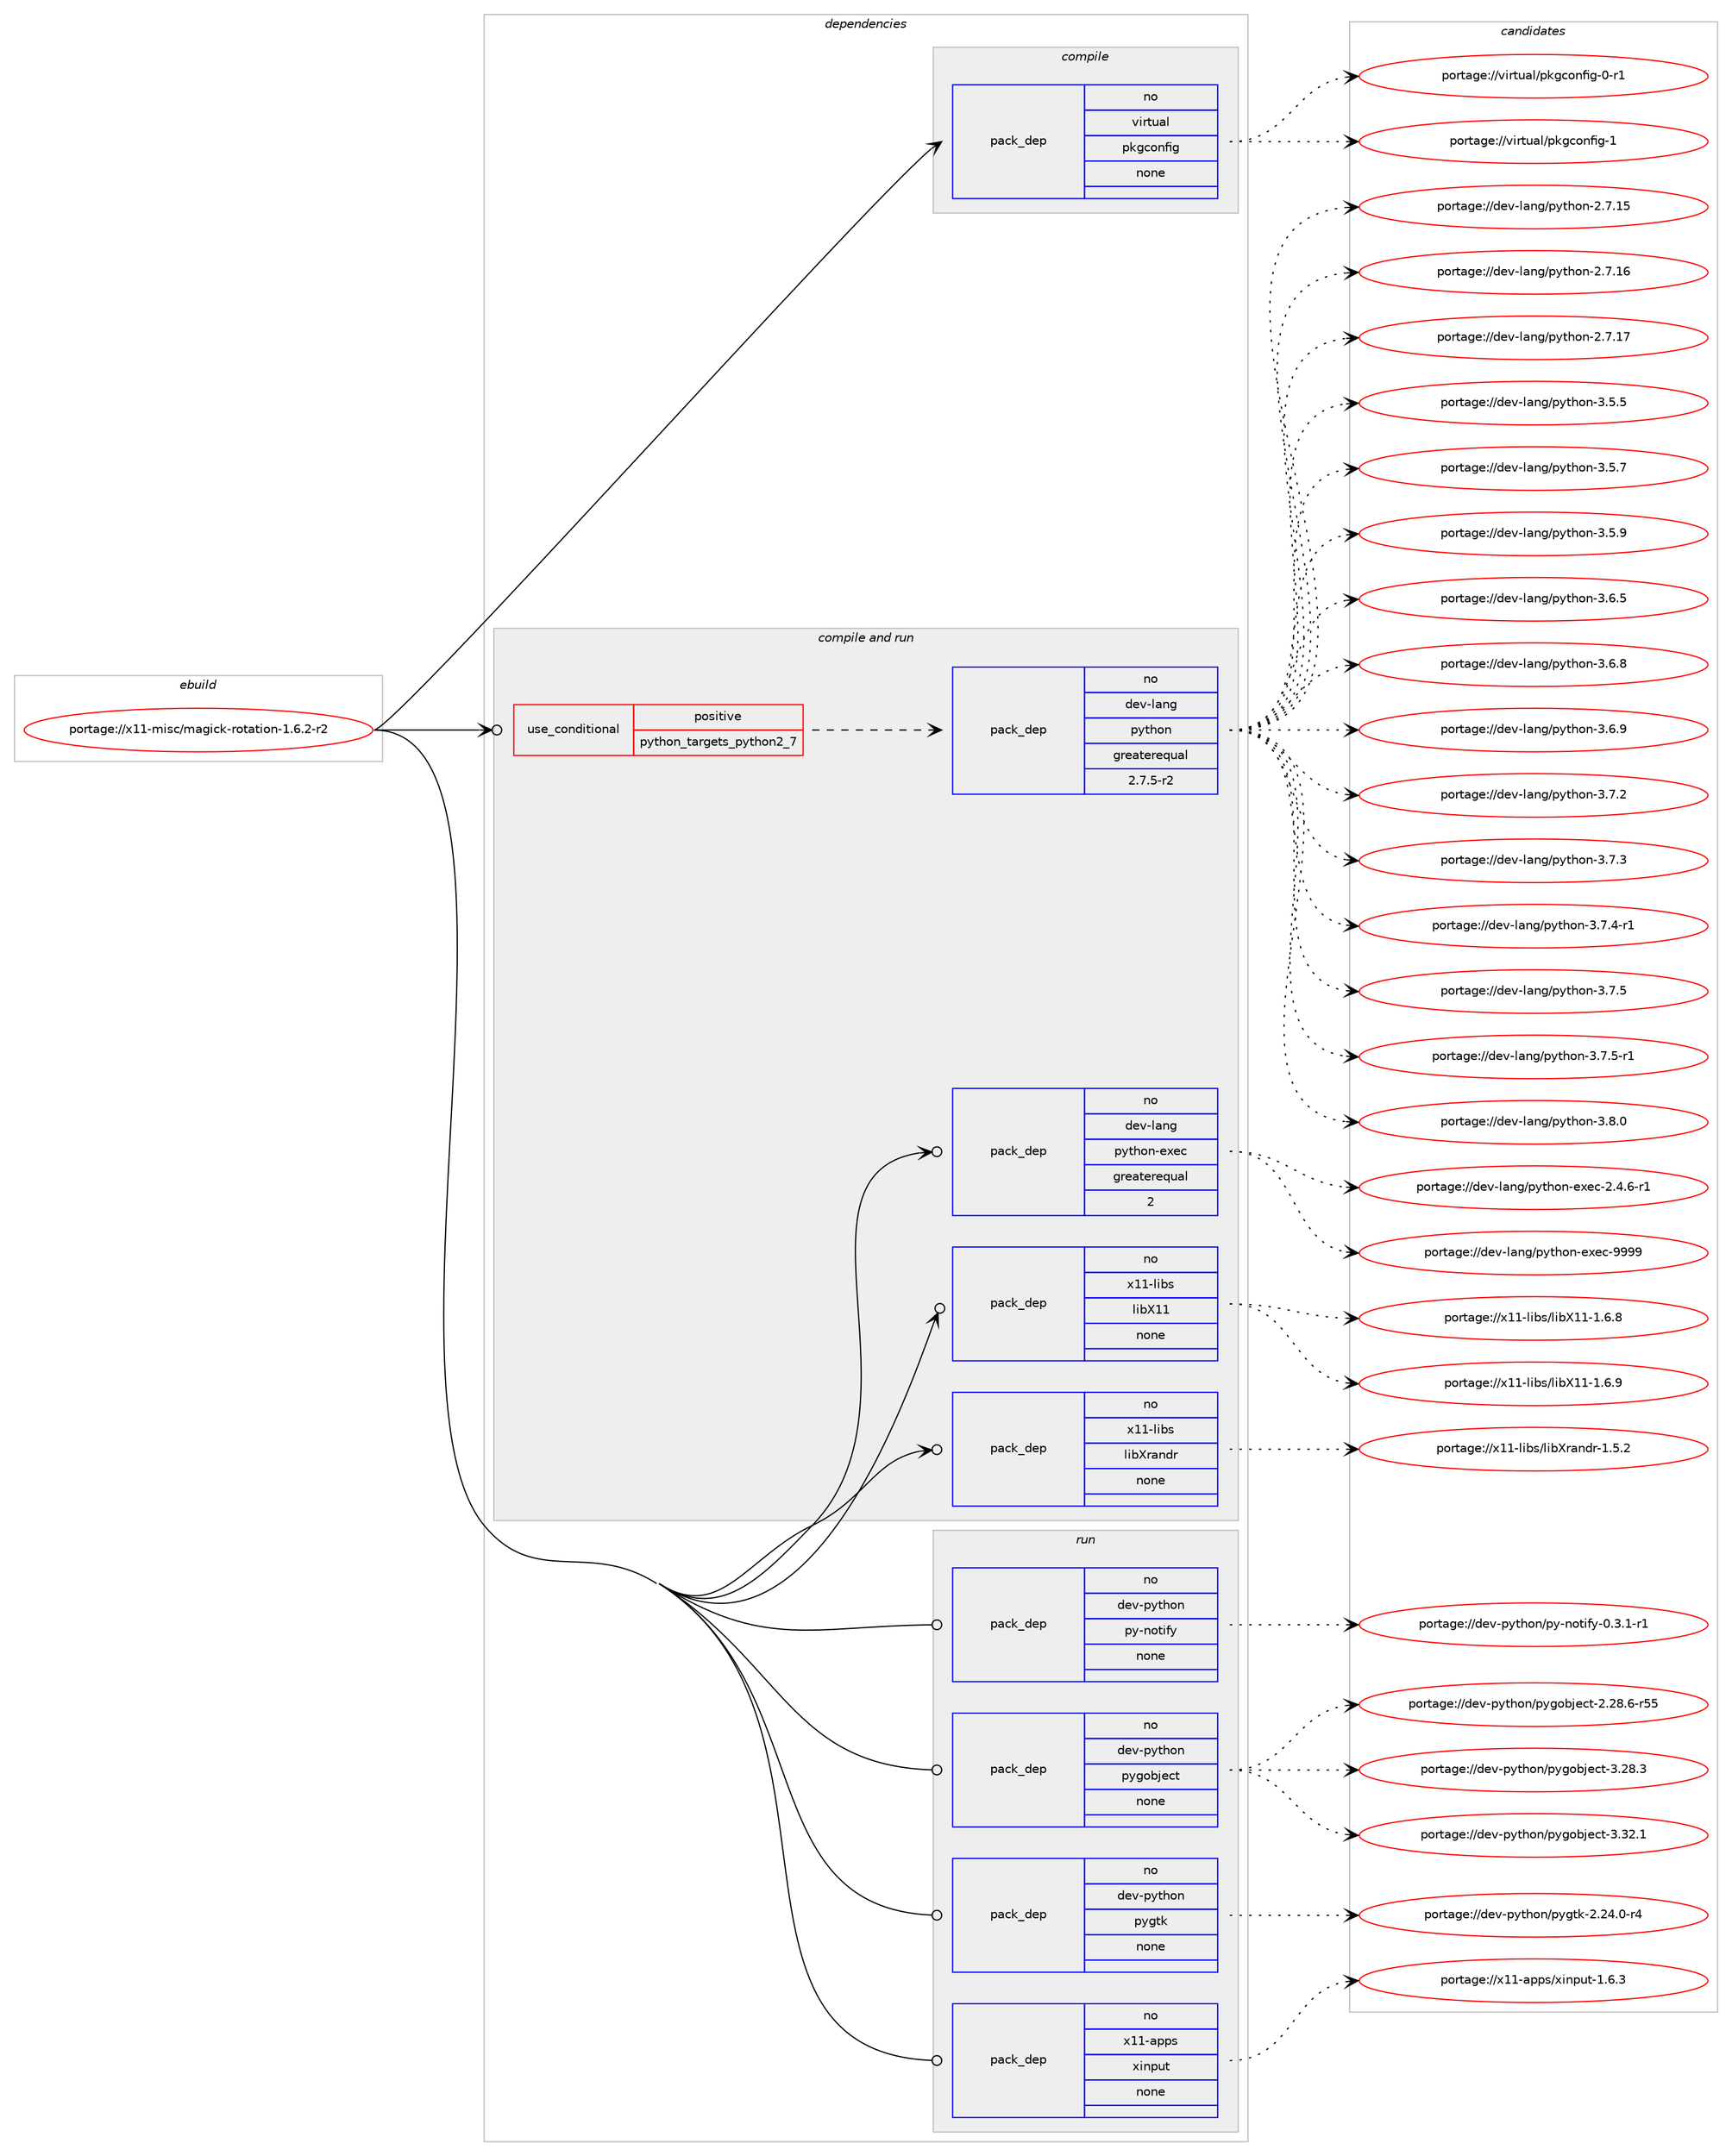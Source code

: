 digraph prolog {

# *************
# Graph options
# *************

newrank=true;
concentrate=true;
compound=true;
graph [rankdir=LR,fontname=Helvetica,fontsize=10,ranksep=1.5];#, ranksep=2.5, nodesep=0.2];
edge  [arrowhead=vee];
node  [fontname=Helvetica,fontsize=10];

# **********
# The ebuild
# **********

subgraph cluster_leftcol {
color=gray;
label=<<i>ebuild</i>>;
id [label="portage://x11-misc/magick-rotation-1.6.2-r2", color=red, width=4, href="../x11-misc/magick-rotation-1.6.2-r2.svg"];
}

# ****************
# The dependencies
# ****************

subgraph cluster_midcol {
color=gray;
label=<<i>dependencies</i>>;
subgraph cluster_compile {
fillcolor="#eeeeee";
style=filled;
label=<<i>compile</i>>;
subgraph pack336339 {
dependency452885 [label=<<TABLE BORDER="0" CELLBORDER="1" CELLSPACING="0" CELLPADDING="4" WIDTH="220"><TR><TD ROWSPAN="6" CELLPADDING="30">pack_dep</TD></TR><TR><TD WIDTH="110">no</TD></TR><TR><TD>virtual</TD></TR><TR><TD>pkgconfig</TD></TR><TR><TD>none</TD></TR><TR><TD></TD></TR></TABLE>>, shape=none, color=blue];
}
id:e -> dependency452885:w [weight=20,style="solid",arrowhead="vee"];
}
subgraph cluster_compileandrun {
fillcolor="#eeeeee";
style=filled;
label=<<i>compile and run</i>>;
subgraph cond108386 {
dependency452886 [label=<<TABLE BORDER="0" CELLBORDER="1" CELLSPACING="0" CELLPADDING="4"><TR><TD ROWSPAN="3" CELLPADDING="10">use_conditional</TD></TR><TR><TD>positive</TD></TR><TR><TD>python_targets_python2_7</TD></TR></TABLE>>, shape=none, color=red];
subgraph pack336340 {
dependency452887 [label=<<TABLE BORDER="0" CELLBORDER="1" CELLSPACING="0" CELLPADDING="4" WIDTH="220"><TR><TD ROWSPAN="6" CELLPADDING="30">pack_dep</TD></TR><TR><TD WIDTH="110">no</TD></TR><TR><TD>dev-lang</TD></TR><TR><TD>python</TD></TR><TR><TD>greaterequal</TD></TR><TR><TD>2.7.5-r2</TD></TR></TABLE>>, shape=none, color=blue];
}
dependency452886:e -> dependency452887:w [weight=20,style="dashed",arrowhead="vee"];
}
id:e -> dependency452886:w [weight=20,style="solid",arrowhead="odotvee"];
subgraph pack336341 {
dependency452888 [label=<<TABLE BORDER="0" CELLBORDER="1" CELLSPACING="0" CELLPADDING="4" WIDTH="220"><TR><TD ROWSPAN="6" CELLPADDING="30">pack_dep</TD></TR><TR><TD WIDTH="110">no</TD></TR><TR><TD>dev-lang</TD></TR><TR><TD>python-exec</TD></TR><TR><TD>greaterequal</TD></TR><TR><TD>2</TD></TR></TABLE>>, shape=none, color=blue];
}
id:e -> dependency452888:w [weight=20,style="solid",arrowhead="odotvee"];
subgraph pack336342 {
dependency452889 [label=<<TABLE BORDER="0" CELLBORDER="1" CELLSPACING="0" CELLPADDING="4" WIDTH="220"><TR><TD ROWSPAN="6" CELLPADDING="30">pack_dep</TD></TR><TR><TD WIDTH="110">no</TD></TR><TR><TD>x11-libs</TD></TR><TR><TD>libX11</TD></TR><TR><TD>none</TD></TR><TR><TD></TD></TR></TABLE>>, shape=none, color=blue];
}
id:e -> dependency452889:w [weight=20,style="solid",arrowhead="odotvee"];
subgraph pack336343 {
dependency452890 [label=<<TABLE BORDER="0" CELLBORDER="1" CELLSPACING="0" CELLPADDING="4" WIDTH="220"><TR><TD ROWSPAN="6" CELLPADDING="30">pack_dep</TD></TR><TR><TD WIDTH="110">no</TD></TR><TR><TD>x11-libs</TD></TR><TR><TD>libXrandr</TD></TR><TR><TD>none</TD></TR><TR><TD></TD></TR></TABLE>>, shape=none, color=blue];
}
id:e -> dependency452890:w [weight=20,style="solid",arrowhead="odotvee"];
}
subgraph cluster_run {
fillcolor="#eeeeee";
style=filled;
label=<<i>run</i>>;
subgraph pack336344 {
dependency452891 [label=<<TABLE BORDER="0" CELLBORDER="1" CELLSPACING="0" CELLPADDING="4" WIDTH="220"><TR><TD ROWSPAN="6" CELLPADDING="30">pack_dep</TD></TR><TR><TD WIDTH="110">no</TD></TR><TR><TD>dev-python</TD></TR><TR><TD>py-notify</TD></TR><TR><TD>none</TD></TR><TR><TD></TD></TR></TABLE>>, shape=none, color=blue];
}
id:e -> dependency452891:w [weight=20,style="solid",arrowhead="odot"];
subgraph pack336345 {
dependency452892 [label=<<TABLE BORDER="0" CELLBORDER="1" CELLSPACING="0" CELLPADDING="4" WIDTH="220"><TR><TD ROWSPAN="6" CELLPADDING="30">pack_dep</TD></TR><TR><TD WIDTH="110">no</TD></TR><TR><TD>dev-python</TD></TR><TR><TD>pygobject</TD></TR><TR><TD>none</TD></TR><TR><TD></TD></TR></TABLE>>, shape=none, color=blue];
}
id:e -> dependency452892:w [weight=20,style="solid",arrowhead="odot"];
subgraph pack336346 {
dependency452893 [label=<<TABLE BORDER="0" CELLBORDER="1" CELLSPACING="0" CELLPADDING="4" WIDTH="220"><TR><TD ROWSPAN="6" CELLPADDING="30">pack_dep</TD></TR><TR><TD WIDTH="110">no</TD></TR><TR><TD>dev-python</TD></TR><TR><TD>pygtk</TD></TR><TR><TD>none</TD></TR><TR><TD></TD></TR></TABLE>>, shape=none, color=blue];
}
id:e -> dependency452893:w [weight=20,style="solid",arrowhead="odot"];
subgraph pack336347 {
dependency452894 [label=<<TABLE BORDER="0" CELLBORDER="1" CELLSPACING="0" CELLPADDING="4" WIDTH="220"><TR><TD ROWSPAN="6" CELLPADDING="30">pack_dep</TD></TR><TR><TD WIDTH="110">no</TD></TR><TR><TD>x11-apps</TD></TR><TR><TD>xinput</TD></TR><TR><TD>none</TD></TR><TR><TD></TD></TR></TABLE>>, shape=none, color=blue];
}
id:e -> dependency452894:w [weight=20,style="solid",arrowhead="odot"];
}
}

# **************
# The candidates
# **************

subgraph cluster_choices {
rank=same;
color=gray;
label=<<i>candidates</i>>;

subgraph choice336339 {
color=black;
nodesep=1;
choiceportage11810511411611797108471121071039911111010210510345484511449 [label="portage://virtual/pkgconfig-0-r1", color=red, width=4,href="../virtual/pkgconfig-0-r1.svg"];
choiceportage1181051141161179710847112107103991111101021051034549 [label="portage://virtual/pkgconfig-1", color=red, width=4,href="../virtual/pkgconfig-1.svg"];
dependency452885:e -> choiceportage11810511411611797108471121071039911111010210510345484511449:w [style=dotted,weight="100"];
dependency452885:e -> choiceportage1181051141161179710847112107103991111101021051034549:w [style=dotted,weight="100"];
}
subgraph choice336340 {
color=black;
nodesep=1;
choiceportage10010111845108971101034711212111610411111045504655464953 [label="portage://dev-lang/python-2.7.15", color=red, width=4,href="../dev-lang/python-2.7.15.svg"];
choiceportage10010111845108971101034711212111610411111045504655464954 [label="portage://dev-lang/python-2.7.16", color=red, width=4,href="../dev-lang/python-2.7.16.svg"];
choiceportage10010111845108971101034711212111610411111045504655464955 [label="portage://dev-lang/python-2.7.17", color=red, width=4,href="../dev-lang/python-2.7.17.svg"];
choiceportage100101118451089711010347112121116104111110455146534653 [label="portage://dev-lang/python-3.5.5", color=red, width=4,href="../dev-lang/python-3.5.5.svg"];
choiceportage100101118451089711010347112121116104111110455146534655 [label="portage://dev-lang/python-3.5.7", color=red, width=4,href="../dev-lang/python-3.5.7.svg"];
choiceportage100101118451089711010347112121116104111110455146534657 [label="portage://dev-lang/python-3.5.9", color=red, width=4,href="../dev-lang/python-3.5.9.svg"];
choiceportage100101118451089711010347112121116104111110455146544653 [label="portage://dev-lang/python-3.6.5", color=red, width=4,href="../dev-lang/python-3.6.5.svg"];
choiceportage100101118451089711010347112121116104111110455146544656 [label="portage://dev-lang/python-3.6.8", color=red, width=4,href="../dev-lang/python-3.6.8.svg"];
choiceportage100101118451089711010347112121116104111110455146544657 [label="portage://dev-lang/python-3.6.9", color=red, width=4,href="../dev-lang/python-3.6.9.svg"];
choiceportage100101118451089711010347112121116104111110455146554650 [label="portage://dev-lang/python-3.7.2", color=red, width=4,href="../dev-lang/python-3.7.2.svg"];
choiceportage100101118451089711010347112121116104111110455146554651 [label="portage://dev-lang/python-3.7.3", color=red, width=4,href="../dev-lang/python-3.7.3.svg"];
choiceportage1001011184510897110103471121211161041111104551465546524511449 [label="portage://dev-lang/python-3.7.4-r1", color=red, width=4,href="../dev-lang/python-3.7.4-r1.svg"];
choiceportage100101118451089711010347112121116104111110455146554653 [label="portage://dev-lang/python-3.7.5", color=red, width=4,href="../dev-lang/python-3.7.5.svg"];
choiceportage1001011184510897110103471121211161041111104551465546534511449 [label="portage://dev-lang/python-3.7.5-r1", color=red, width=4,href="../dev-lang/python-3.7.5-r1.svg"];
choiceportage100101118451089711010347112121116104111110455146564648 [label="portage://dev-lang/python-3.8.0", color=red, width=4,href="../dev-lang/python-3.8.0.svg"];
dependency452887:e -> choiceportage10010111845108971101034711212111610411111045504655464953:w [style=dotted,weight="100"];
dependency452887:e -> choiceportage10010111845108971101034711212111610411111045504655464954:w [style=dotted,weight="100"];
dependency452887:e -> choiceportage10010111845108971101034711212111610411111045504655464955:w [style=dotted,weight="100"];
dependency452887:e -> choiceportage100101118451089711010347112121116104111110455146534653:w [style=dotted,weight="100"];
dependency452887:e -> choiceportage100101118451089711010347112121116104111110455146534655:w [style=dotted,weight="100"];
dependency452887:e -> choiceportage100101118451089711010347112121116104111110455146534657:w [style=dotted,weight="100"];
dependency452887:e -> choiceportage100101118451089711010347112121116104111110455146544653:w [style=dotted,weight="100"];
dependency452887:e -> choiceportage100101118451089711010347112121116104111110455146544656:w [style=dotted,weight="100"];
dependency452887:e -> choiceportage100101118451089711010347112121116104111110455146544657:w [style=dotted,weight="100"];
dependency452887:e -> choiceportage100101118451089711010347112121116104111110455146554650:w [style=dotted,weight="100"];
dependency452887:e -> choiceportage100101118451089711010347112121116104111110455146554651:w [style=dotted,weight="100"];
dependency452887:e -> choiceportage1001011184510897110103471121211161041111104551465546524511449:w [style=dotted,weight="100"];
dependency452887:e -> choiceportage100101118451089711010347112121116104111110455146554653:w [style=dotted,weight="100"];
dependency452887:e -> choiceportage1001011184510897110103471121211161041111104551465546534511449:w [style=dotted,weight="100"];
dependency452887:e -> choiceportage100101118451089711010347112121116104111110455146564648:w [style=dotted,weight="100"];
}
subgraph choice336341 {
color=black;
nodesep=1;
choiceportage10010111845108971101034711212111610411111045101120101994550465246544511449 [label="portage://dev-lang/python-exec-2.4.6-r1", color=red, width=4,href="../dev-lang/python-exec-2.4.6-r1.svg"];
choiceportage10010111845108971101034711212111610411111045101120101994557575757 [label="portage://dev-lang/python-exec-9999", color=red, width=4,href="../dev-lang/python-exec-9999.svg"];
dependency452888:e -> choiceportage10010111845108971101034711212111610411111045101120101994550465246544511449:w [style=dotted,weight="100"];
dependency452888:e -> choiceportage10010111845108971101034711212111610411111045101120101994557575757:w [style=dotted,weight="100"];
}
subgraph choice336342 {
color=black;
nodesep=1;
choiceportage120494945108105981154710810598884949454946544656 [label="portage://x11-libs/libX11-1.6.8", color=red, width=4,href="../x11-libs/libX11-1.6.8.svg"];
choiceportage120494945108105981154710810598884949454946544657 [label="portage://x11-libs/libX11-1.6.9", color=red, width=4,href="../x11-libs/libX11-1.6.9.svg"];
dependency452889:e -> choiceportage120494945108105981154710810598884949454946544656:w [style=dotted,weight="100"];
dependency452889:e -> choiceportage120494945108105981154710810598884949454946544657:w [style=dotted,weight="100"];
}
subgraph choice336343 {
color=black;
nodesep=1;
choiceportage1204949451081059811547108105988811497110100114454946534650 [label="portage://x11-libs/libXrandr-1.5.2", color=red, width=4,href="../x11-libs/libXrandr-1.5.2.svg"];
dependency452890:e -> choiceportage1204949451081059811547108105988811497110100114454946534650:w [style=dotted,weight="100"];
}
subgraph choice336344 {
color=black;
nodesep=1;
choiceportage1001011184511212111610411111047112121451101111161051021214548465146494511449 [label="portage://dev-python/py-notify-0.3.1-r1", color=red, width=4,href="../dev-python/py-notify-0.3.1-r1.svg"];
dependency452891:e -> choiceportage1001011184511212111610411111047112121451101111161051021214548465146494511449:w [style=dotted,weight="100"];
}
subgraph choice336345 {
color=black;
nodesep=1;
choiceportage1001011184511212111610411111047112121103111981061019911645504650564654451145353 [label="portage://dev-python/pygobject-2.28.6-r55", color=red, width=4,href="../dev-python/pygobject-2.28.6-r55.svg"];
choiceportage1001011184511212111610411111047112121103111981061019911645514650564651 [label="portage://dev-python/pygobject-3.28.3", color=red, width=4,href="../dev-python/pygobject-3.28.3.svg"];
choiceportage1001011184511212111610411111047112121103111981061019911645514651504649 [label="portage://dev-python/pygobject-3.32.1", color=red, width=4,href="../dev-python/pygobject-3.32.1.svg"];
dependency452892:e -> choiceportage1001011184511212111610411111047112121103111981061019911645504650564654451145353:w [style=dotted,weight="100"];
dependency452892:e -> choiceportage1001011184511212111610411111047112121103111981061019911645514650564651:w [style=dotted,weight="100"];
dependency452892:e -> choiceportage1001011184511212111610411111047112121103111981061019911645514651504649:w [style=dotted,weight="100"];
}
subgraph choice336346 {
color=black;
nodesep=1;
choiceportage1001011184511212111610411111047112121103116107455046505246484511452 [label="portage://dev-python/pygtk-2.24.0-r4", color=red, width=4,href="../dev-python/pygtk-2.24.0-r4.svg"];
dependency452893:e -> choiceportage1001011184511212111610411111047112121103116107455046505246484511452:w [style=dotted,weight="100"];
}
subgraph choice336347 {
color=black;
nodesep=1;
choiceportage1204949459711211211547120105110112117116454946544651 [label="portage://x11-apps/xinput-1.6.3", color=red, width=4,href="../x11-apps/xinput-1.6.3.svg"];
dependency452894:e -> choiceportage1204949459711211211547120105110112117116454946544651:w [style=dotted,weight="100"];
}
}

}
